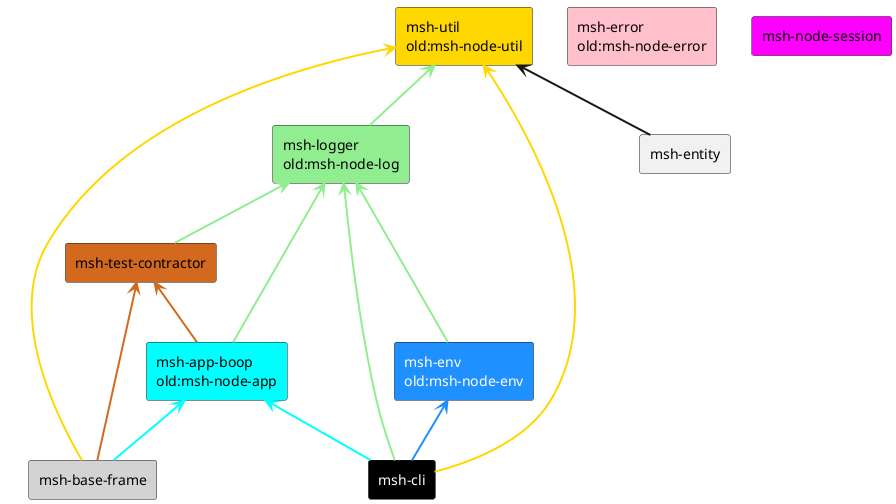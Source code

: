 @startuml
<style>
arrow {
  LineThickness 2
}
</style>
'skinparam shadowing false


!$error_color = pink
!$node_session_color = Magenta
!$util_color = gold
!$logger_color = lightgreen
!$app_boot_color = cyan
!$test_contractor_color = chocolate
!$env_color = DodgerBlue
!$base_frame_color = lightgray
!$cli_color = black

rectangle "msh-error\nold:msh-node-error" as error #$error_color

rectangle "msh-node-session" as node_session #$node_session_color
rectangle "msh-util\nold:msh-node-util" as util #$util_color
rectangle "msh-logger\nold:msh-node-log" as logger #$logger_color

rectangle "msh-app-boop\nold:msh-node-app" as app_boot #$app_boot_color
rectangle "msh-test-contractor" as test_contractor #$test_contractor_color
rectangle "msh-env\nold:msh-node-env" as env #$env_color;text:white

rectangle "msh-base-frame" as base_frame #$base_frame_color
rectangle "msh-cli" as cli #$cli_color;text:white

rectangle "msh-entity" as entity

'--------------

base_frame -up-> app_boot #$app_boot_color
base_frame -up-> test_contractor #$test_contractor_color
base_frame -up-> util #$util_color


app_boot -up-> logger #$logger_color
app_boot -up-> test_contractor #$test_contractor_color


cli -up-> app_boot #$app_boot_color
cli -up-> env #$env_color
cli -up-> logger #$logger_color
cli -up-> util #$util_color


env -up-> logger #$logger_color


test_contractor -up-> logger #$logger_color

logger -up-> util #$logger_color

entity -up-> util

@enduml
